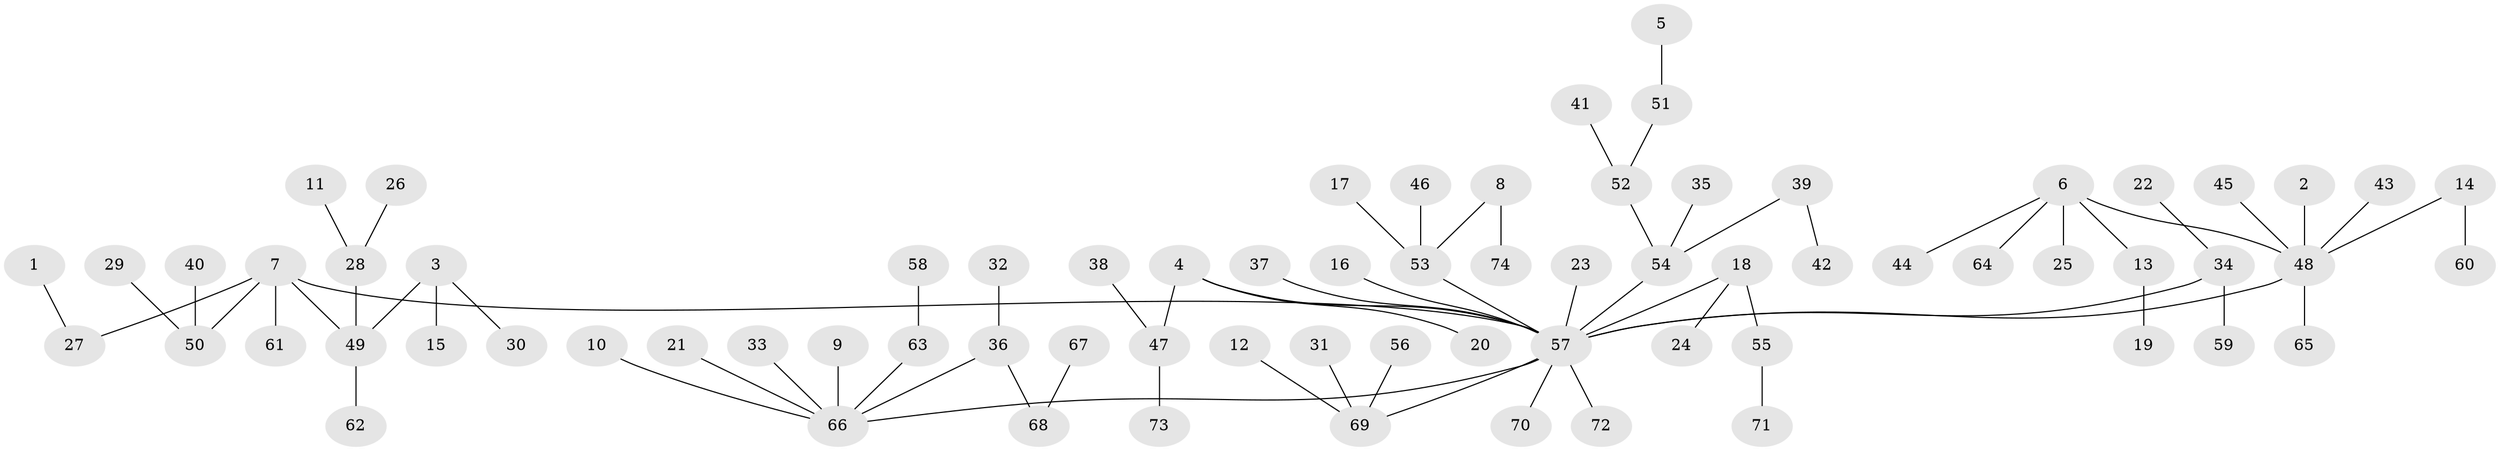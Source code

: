 // original degree distribution, {6: 0.034013605442176874, 9: 0.006802721088435374, 4: 0.06802721088435375, 3: 0.08843537414965986, 2: 0.25170068027210885, 8: 0.006802721088435374, 5: 0.02040816326530612, 1: 0.5238095238095238}
// Generated by graph-tools (version 1.1) at 2025/26/03/09/25 03:26:23]
// undirected, 74 vertices, 73 edges
graph export_dot {
graph [start="1"]
  node [color=gray90,style=filled];
  1;
  2;
  3;
  4;
  5;
  6;
  7;
  8;
  9;
  10;
  11;
  12;
  13;
  14;
  15;
  16;
  17;
  18;
  19;
  20;
  21;
  22;
  23;
  24;
  25;
  26;
  27;
  28;
  29;
  30;
  31;
  32;
  33;
  34;
  35;
  36;
  37;
  38;
  39;
  40;
  41;
  42;
  43;
  44;
  45;
  46;
  47;
  48;
  49;
  50;
  51;
  52;
  53;
  54;
  55;
  56;
  57;
  58;
  59;
  60;
  61;
  62;
  63;
  64;
  65;
  66;
  67;
  68;
  69;
  70;
  71;
  72;
  73;
  74;
  1 -- 27 [weight=1.0];
  2 -- 48 [weight=1.0];
  3 -- 15 [weight=1.0];
  3 -- 30 [weight=1.0];
  3 -- 49 [weight=1.0];
  4 -- 20 [weight=1.0];
  4 -- 47 [weight=1.0];
  4 -- 57 [weight=1.0];
  5 -- 51 [weight=1.0];
  6 -- 13 [weight=1.0];
  6 -- 25 [weight=1.0];
  6 -- 44 [weight=1.0];
  6 -- 48 [weight=1.0];
  6 -- 64 [weight=1.0];
  7 -- 27 [weight=1.0];
  7 -- 49 [weight=1.0];
  7 -- 50 [weight=1.0];
  7 -- 57 [weight=1.0];
  7 -- 61 [weight=1.0];
  8 -- 53 [weight=1.0];
  8 -- 74 [weight=1.0];
  9 -- 66 [weight=1.0];
  10 -- 66 [weight=1.0];
  11 -- 28 [weight=1.0];
  12 -- 69 [weight=1.0];
  13 -- 19 [weight=1.0];
  14 -- 48 [weight=1.0];
  14 -- 60 [weight=1.0];
  16 -- 57 [weight=1.0];
  17 -- 53 [weight=1.0];
  18 -- 24 [weight=1.0];
  18 -- 55 [weight=1.0];
  18 -- 57 [weight=1.0];
  21 -- 66 [weight=1.0];
  22 -- 34 [weight=1.0];
  23 -- 57 [weight=1.0];
  26 -- 28 [weight=1.0];
  28 -- 49 [weight=1.0];
  29 -- 50 [weight=1.0];
  31 -- 69 [weight=1.0];
  32 -- 36 [weight=1.0];
  33 -- 66 [weight=1.0];
  34 -- 57 [weight=1.0];
  34 -- 59 [weight=1.0];
  35 -- 54 [weight=1.0];
  36 -- 66 [weight=1.0];
  36 -- 68 [weight=1.0];
  37 -- 57 [weight=1.0];
  38 -- 47 [weight=1.0];
  39 -- 42 [weight=1.0];
  39 -- 54 [weight=1.0];
  40 -- 50 [weight=1.0];
  41 -- 52 [weight=1.0];
  43 -- 48 [weight=1.0];
  45 -- 48 [weight=1.0];
  46 -- 53 [weight=1.0];
  47 -- 73 [weight=1.0];
  48 -- 57 [weight=1.0];
  48 -- 65 [weight=1.0];
  49 -- 62 [weight=1.0];
  51 -- 52 [weight=1.0];
  52 -- 54 [weight=1.0];
  53 -- 57 [weight=1.0];
  54 -- 57 [weight=1.0];
  55 -- 71 [weight=1.0];
  56 -- 69 [weight=1.0];
  57 -- 66 [weight=1.0];
  57 -- 69 [weight=1.0];
  57 -- 70 [weight=1.0];
  57 -- 72 [weight=1.0];
  58 -- 63 [weight=1.0];
  63 -- 66 [weight=1.0];
  67 -- 68 [weight=1.0];
}
